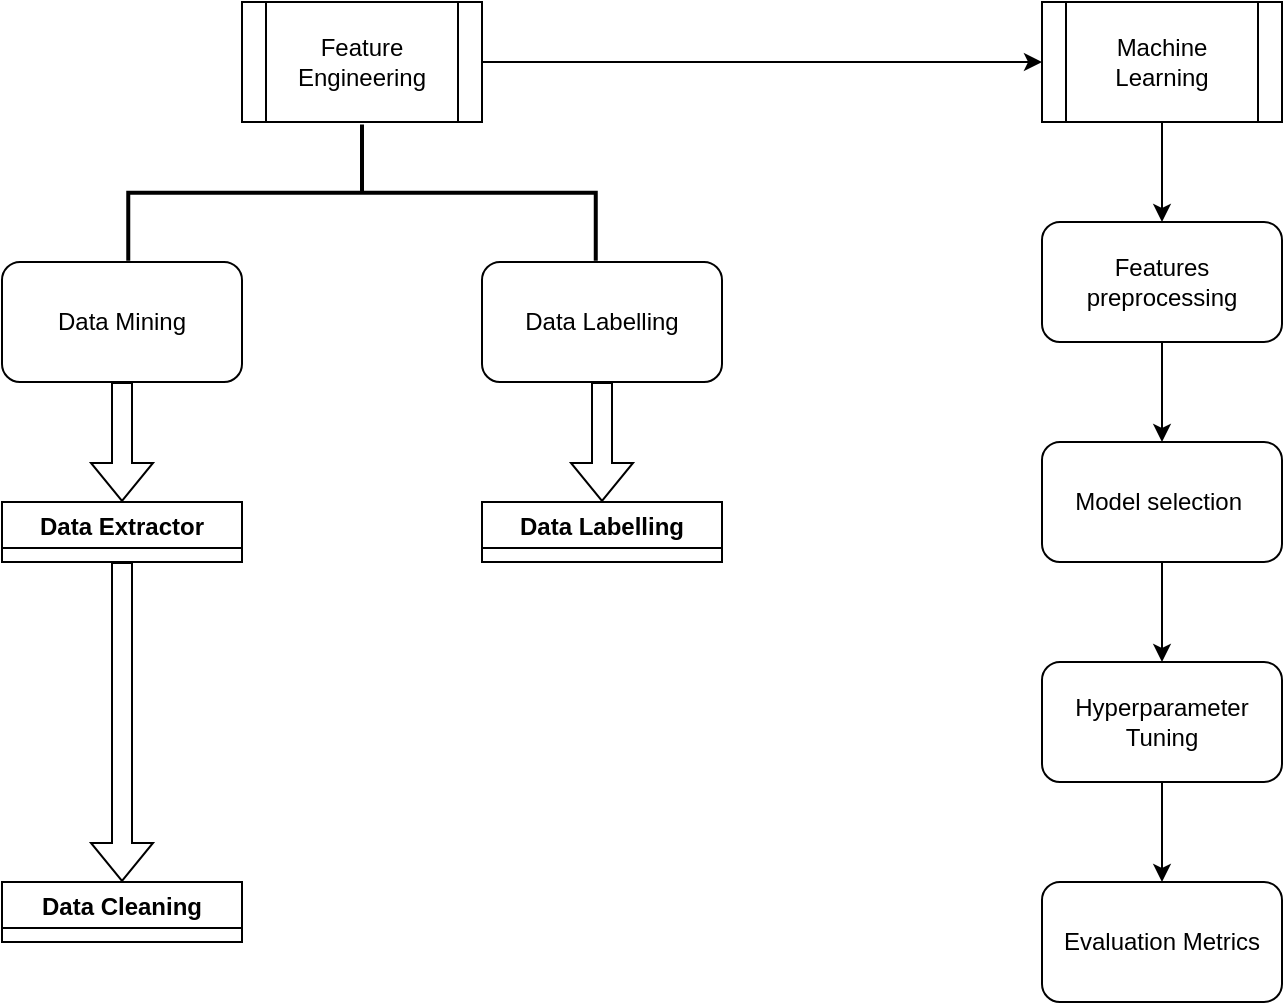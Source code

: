 <mxfile version="20.3.0" type="github">
  <diagram id="C5RBs43oDa-KdzZeNtuy" name="Page-1">
    <mxGraphModel dx="1635" dy="908" grid="1" gridSize="10" guides="1" tooltips="1" connect="1" arrows="1" fold="1" page="1" pageScale="1" pageWidth="827" pageHeight="1169" math="0" shadow="0">
      <root>
        <mxCell id="WIyWlLk6GJQsqaUBKTNV-0" />
        <mxCell id="WIyWlLk6GJQsqaUBKTNV-1" parent="WIyWlLk6GJQsqaUBKTNV-0" />
        <mxCell id="DiobDY9abkJdAjDN7d70-0" value="Feature Engineering" style="shape=process;whiteSpace=wrap;html=1;backgroundOutline=1;" vertex="1" parent="WIyWlLk6GJQsqaUBKTNV-1">
          <mxGeometry x="160" y="200" width="120" height="60" as="geometry" />
        </mxCell>
        <mxCell id="DiobDY9abkJdAjDN7d70-1" value="Machine Learning" style="shape=process;whiteSpace=wrap;html=1;backgroundOutline=1;" vertex="1" parent="WIyWlLk6GJQsqaUBKTNV-1">
          <mxGeometry x="560" y="200" width="120" height="60" as="geometry" />
        </mxCell>
        <mxCell id="DiobDY9abkJdAjDN7d70-2" value="" style="endArrow=classic;html=1;rounded=0;exitX=1;exitY=0.5;exitDx=0;exitDy=0;entryX=0;entryY=0.5;entryDx=0;entryDy=0;" edge="1" parent="WIyWlLk6GJQsqaUBKTNV-1" source="DiobDY9abkJdAjDN7d70-0" target="DiobDY9abkJdAjDN7d70-1">
          <mxGeometry width="50" height="50" relative="1" as="geometry">
            <mxPoint x="390" y="490" as="sourcePoint" />
            <mxPoint x="440" y="440" as="targetPoint" />
          </mxGeometry>
        </mxCell>
        <mxCell id="DiobDY9abkJdAjDN7d70-5" value="Data Mining" style="rounded=1;whiteSpace=wrap;html=1;" vertex="1" parent="WIyWlLk6GJQsqaUBKTNV-1">
          <mxGeometry x="40" y="330" width="120" height="60" as="geometry" />
        </mxCell>
        <mxCell id="DiobDY9abkJdAjDN7d70-6" value="Data Labelling" style="rounded=1;whiteSpace=wrap;html=1;" vertex="1" parent="WIyWlLk6GJQsqaUBKTNV-1">
          <mxGeometry x="280" y="330" width="120" height="60" as="geometry" />
        </mxCell>
        <mxCell id="DiobDY9abkJdAjDN7d70-7" value="Data Extractor" style="swimlane;" vertex="1" collapsed="1" parent="WIyWlLk6GJQsqaUBKTNV-1">
          <mxGeometry x="40" y="450" width="120" height="30" as="geometry">
            <mxRectangle x="20" y="450" width="160" height="130" as="alternateBounds" />
          </mxGeometry>
        </mxCell>
        <mxCell id="DiobDY9abkJdAjDN7d70-8" value="Data Labelling" style="swimlane;" vertex="1" collapsed="1" parent="WIyWlLk6GJQsqaUBKTNV-1">
          <mxGeometry x="280" y="450" width="120" height="30" as="geometry">
            <mxRectangle x="260" y="450" width="160" height="130" as="alternateBounds" />
          </mxGeometry>
        </mxCell>
        <mxCell id="DiobDY9abkJdAjDN7d70-9" value="Data Cleaning" style="swimlane;" vertex="1" collapsed="1" parent="WIyWlLk6GJQsqaUBKTNV-1">
          <mxGeometry x="40" y="640" width="120" height="30" as="geometry">
            <mxRectangle x="20" y="640" width="160" height="130" as="alternateBounds" />
          </mxGeometry>
        </mxCell>
        <mxCell id="DiobDY9abkJdAjDN7d70-13" value="" style="shape=flexArrow;endArrow=classic;html=1;rounded=0;exitX=0.5;exitY=1;exitDx=0;exitDy=0;entryX=0.5;entryY=0;entryDx=0;entryDy=0;" edge="1" parent="WIyWlLk6GJQsqaUBKTNV-1" source="DiobDY9abkJdAjDN7d70-6" target="DiobDY9abkJdAjDN7d70-8">
          <mxGeometry width="50" height="50" relative="1" as="geometry">
            <mxPoint x="390" y="470" as="sourcePoint" />
            <mxPoint x="440" y="420" as="targetPoint" />
          </mxGeometry>
        </mxCell>
        <mxCell id="DiobDY9abkJdAjDN7d70-14" value="" style="shape=flexArrow;endArrow=classic;html=1;rounded=0;" edge="1" parent="WIyWlLk6GJQsqaUBKTNV-1" target="DiobDY9abkJdAjDN7d70-7">
          <mxGeometry width="50" height="50" relative="1" as="geometry">
            <mxPoint x="100" y="390" as="sourcePoint" />
            <mxPoint x="150" y="340" as="targetPoint" />
          </mxGeometry>
        </mxCell>
        <mxCell id="DiobDY9abkJdAjDN7d70-15" value="" style="shape=flexArrow;endArrow=classic;html=1;rounded=0;exitX=0.5;exitY=1;exitDx=0;exitDy=0;" edge="1" parent="WIyWlLk6GJQsqaUBKTNV-1" source="DiobDY9abkJdAjDN7d70-7" target="DiobDY9abkJdAjDN7d70-9">
          <mxGeometry width="50" height="50" relative="1" as="geometry">
            <mxPoint x="100" y="640" as="sourcePoint" />
            <mxPoint x="150" y="590" as="targetPoint" />
          </mxGeometry>
        </mxCell>
        <mxCell id="DiobDY9abkJdAjDN7d70-16" value="Features preprocessing" style="rounded=1;whiteSpace=wrap;html=1;" vertex="1" parent="WIyWlLk6GJQsqaUBKTNV-1">
          <mxGeometry x="560" y="310" width="120" height="60" as="geometry" />
        </mxCell>
        <mxCell id="DiobDY9abkJdAjDN7d70-17" value="Model selection&amp;nbsp;" style="rounded=1;whiteSpace=wrap;html=1;" vertex="1" parent="WIyWlLk6GJQsqaUBKTNV-1">
          <mxGeometry x="560" y="420" width="120" height="60" as="geometry" />
        </mxCell>
        <mxCell id="DiobDY9abkJdAjDN7d70-18" value="Hyperparameter Tuning" style="rounded=1;whiteSpace=wrap;html=1;" vertex="1" parent="WIyWlLk6GJQsqaUBKTNV-1">
          <mxGeometry x="560" y="530" width="120" height="60" as="geometry" />
        </mxCell>
        <mxCell id="DiobDY9abkJdAjDN7d70-19" value="Evaluation Metrics" style="rounded=1;whiteSpace=wrap;html=1;" vertex="1" parent="WIyWlLk6GJQsqaUBKTNV-1">
          <mxGeometry x="560" y="640" width="120" height="60" as="geometry" />
        </mxCell>
        <mxCell id="DiobDY9abkJdAjDN7d70-20" value="" style="strokeWidth=2;html=1;shape=mxgraph.flowchart.annotation_2;align=left;labelPosition=right;pointerEvents=1;rotation=90;" vertex="1" parent="WIyWlLk6GJQsqaUBKTNV-1">
          <mxGeometry x="185.94" y="178.44" width="68.13" height="233.75" as="geometry" />
        </mxCell>
        <mxCell id="DiobDY9abkJdAjDN7d70-23" value="" style="endArrow=classic;html=1;rounded=0;exitX=0.5;exitY=1;exitDx=0;exitDy=0;entryX=0.5;entryY=0;entryDx=0;entryDy=0;" edge="1" parent="WIyWlLk6GJQsqaUBKTNV-1" source="DiobDY9abkJdAjDN7d70-1" target="DiobDY9abkJdAjDN7d70-16">
          <mxGeometry width="50" height="50" relative="1" as="geometry">
            <mxPoint x="700" y="310" as="sourcePoint" />
            <mxPoint x="750" y="260" as="targetPoint" />
          </mxGeometry>
        </mxCell>
        <mxCell id="DiobDY9abkJdAjDN7d70-25" value="" style="endArrow=classic;html=1;rounded=0;entryX=0.5;entryY=0;entryDx=0;entryDy=0;" edge="1" parent="WIyWlLk6GJQsqaUBKTNV-1" target="DiobDY9abkJdAjDN7d70-17">
          <mxGeometry width="50" height="50" relative="1" as="geometry">
            <mxPoint x="620" y="370" as="sourcePoint" />
            <mxPoint x="670" y="320" as="targetPoint" />
          </mxGeometry>
        </mxCell>
        <mxCell id="DiobDY9abkJdAjDN7d70-26" value="" style="endArrow=classic;html=1;rounded=0;entryX=0.5;entryY=0;entryDx=0;entryDy=0;" edge="1" parent="WIyWlLk6GJQsqaUBKTNV-1" target="DiobDY9abkJdAjDN7d70-18">
          <mxGeometry width="50" height="50" relative="1" as="geometry">
            <mxPoint x="620" y="480" as="sourcePoint" />
            <mxPoint x="670" y="430" as="targetPoint" />
          </mxGeometry>
        </mxCell>
        <mxCell id="DiobDY9abkJdAjDN7d70-27" value="" style="endArrow=classic;html=1;rounded=0;" edge="1" parent="WIyWlLk6GJQsqaUBKTNV-1" target="DiobDY9abkJdAjDN7d70-19">
          <mxGeometry width="50" height="50" relative="1" as="geometry">
            <mxPoint x="620" y="590" as="sourcePoint" />
            <mxPoint x="670" y="540" as="targetPoint" />
          </mxGeometry>
        </mxCell>
      </root>
    </mxGraphModel>
  </diagram>
</mxfile>
